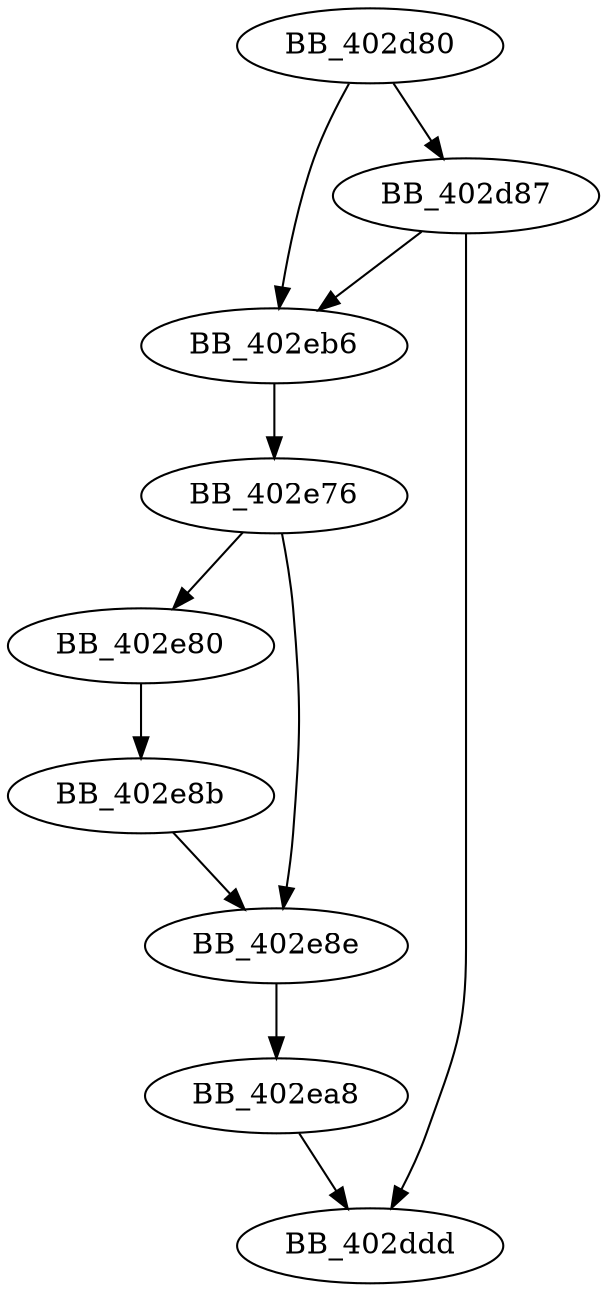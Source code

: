 DiGraph sub_402D80{
BB_402d80->BB_402d87
BB_402d80->BB_402eb6
BB_402d87->BB_402ddd
BB_402d87->BB_402eb6
BB_402e76->BB_402e80
BB_402e76->BB_402e8e
BB_402e80->BB_402e8b
BB_402e8b->BB_402e8e
BB_402e8e->BB_402ea8
BB_402ea8->BB_402ddd
BB_402eb6->BB_402e76
}
